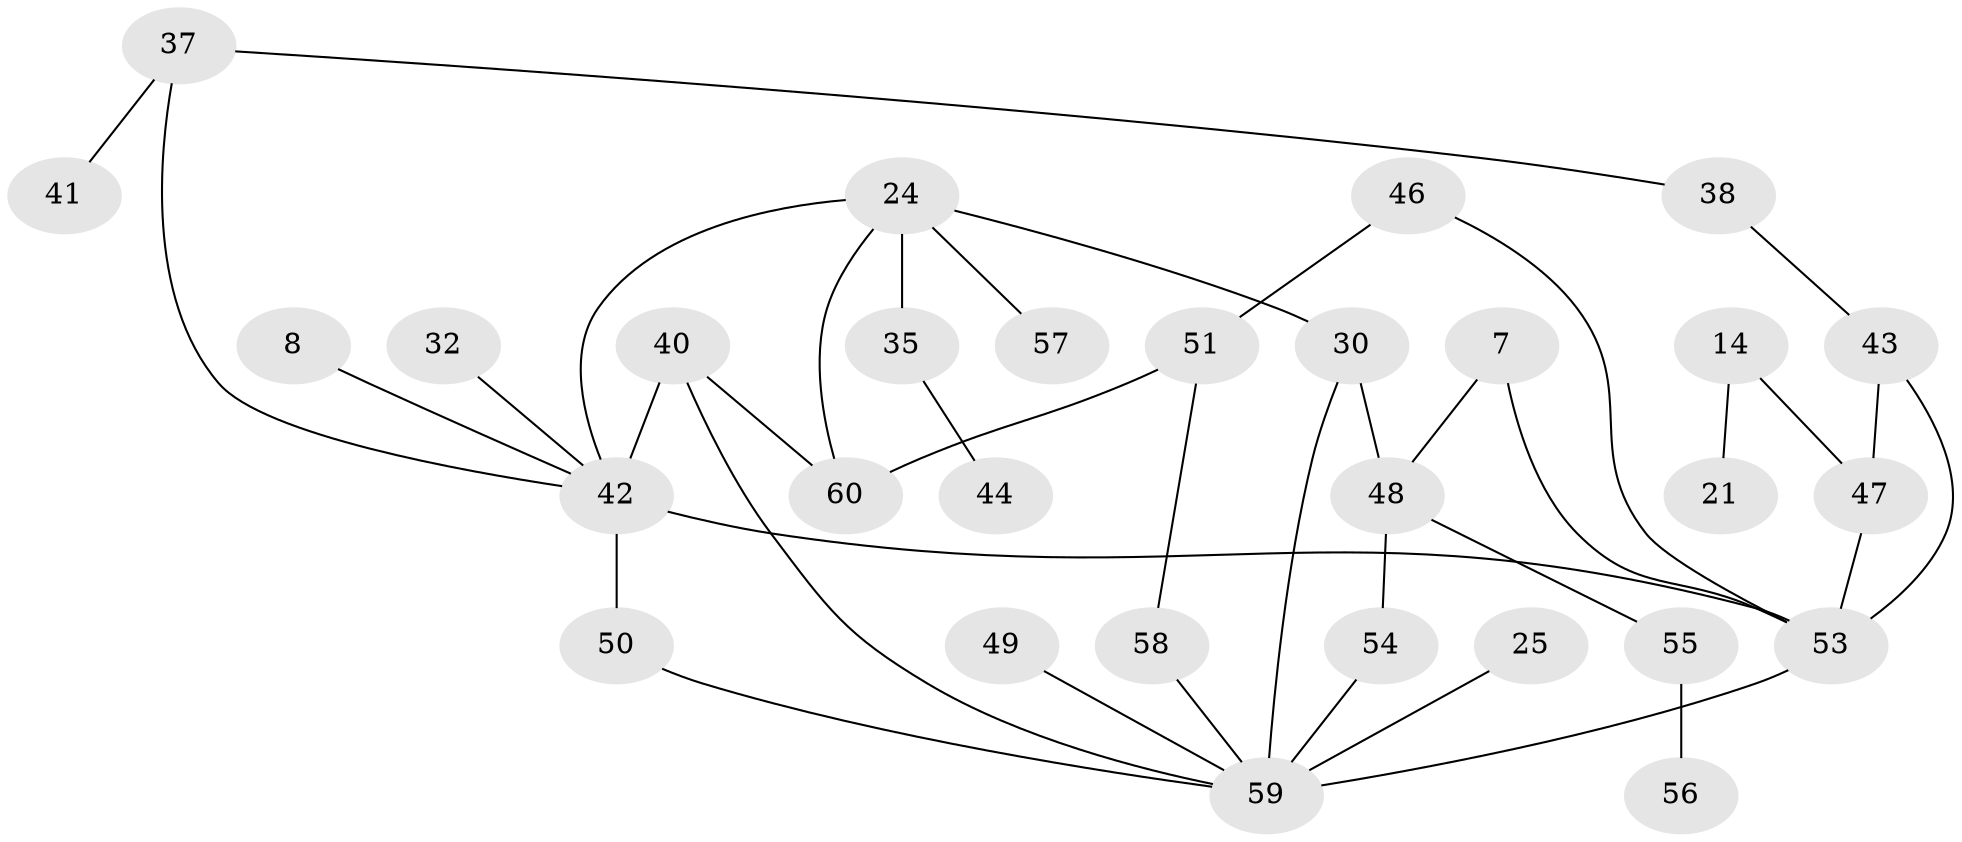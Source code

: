 // original degree distribution, {5: 0.06666666666666667, 4: 0.08333333333333333, 7: 0.03333333333333333, 3: 0.3333333333333333, 2: 0.23333333333333334, 1: 0.23333333333333334, 6: 0.016666666666666666}
// Generated by graph-tools (version 1.1) at 2025/41/03/09/25 04:41:46]
// undirected, 30 vertices, 39 edges
graph export_dot {
graph [start="1"]
  node [color=gray90,style=filled];
  7;
  8;
  14;
  21;
  24 [super="+18"];
  25;
  30 [super="+29"];
  32;
  35 [super="+34"];
  37;
  38;
  40 [super="+20+39"];
  41;
  42 [super="+3+17"];
  43;
  44;
  46;
  47 [super="+22"];
  48;
  49;
  50 [super="+36"];
  51;
  53 [super="+19+31+45+52"];
  54;
  55;
  56;
  57;
  58 [super="+9+11+28"];
  59 [super="+6+5"];
  60;
  7 -- 48;
  7 -- 53;
  8 -- 42;
  14 -- 21;
  14 -- 47;
  24 -- 57;
  24 -- 60;
  24 -- 42 [weight=2];
  24 -- 30 [weight=2];
  24 -- 35;
  25 -- 59;
  30 -- 48;
  30 -- 59 [weight=2];
  32 -- 42;
  35 -- 44;
  37 -- 38;
  37 -- 41;
  37 -- 42;
  38 -- 43;
  40 -- 42 [weight=2];
  40 -- 59;
  40 -- 60;
  42 -- 53 [weight=4];
  42 -- 50;
  43 -- 53;
  43 -- 47;
  46 -- 51;
  46 -- 53;
  47 -- 53 [weight=4];
  48 -- 54;
  48 -- 55;
  49 -- 59;
  50 -- 59;
  51 -- 58;
  51 -- 60;
  53 -- 59 [weight=3];
  54 -- 59;
  55 -- 56;
  58 -- 59;
}
